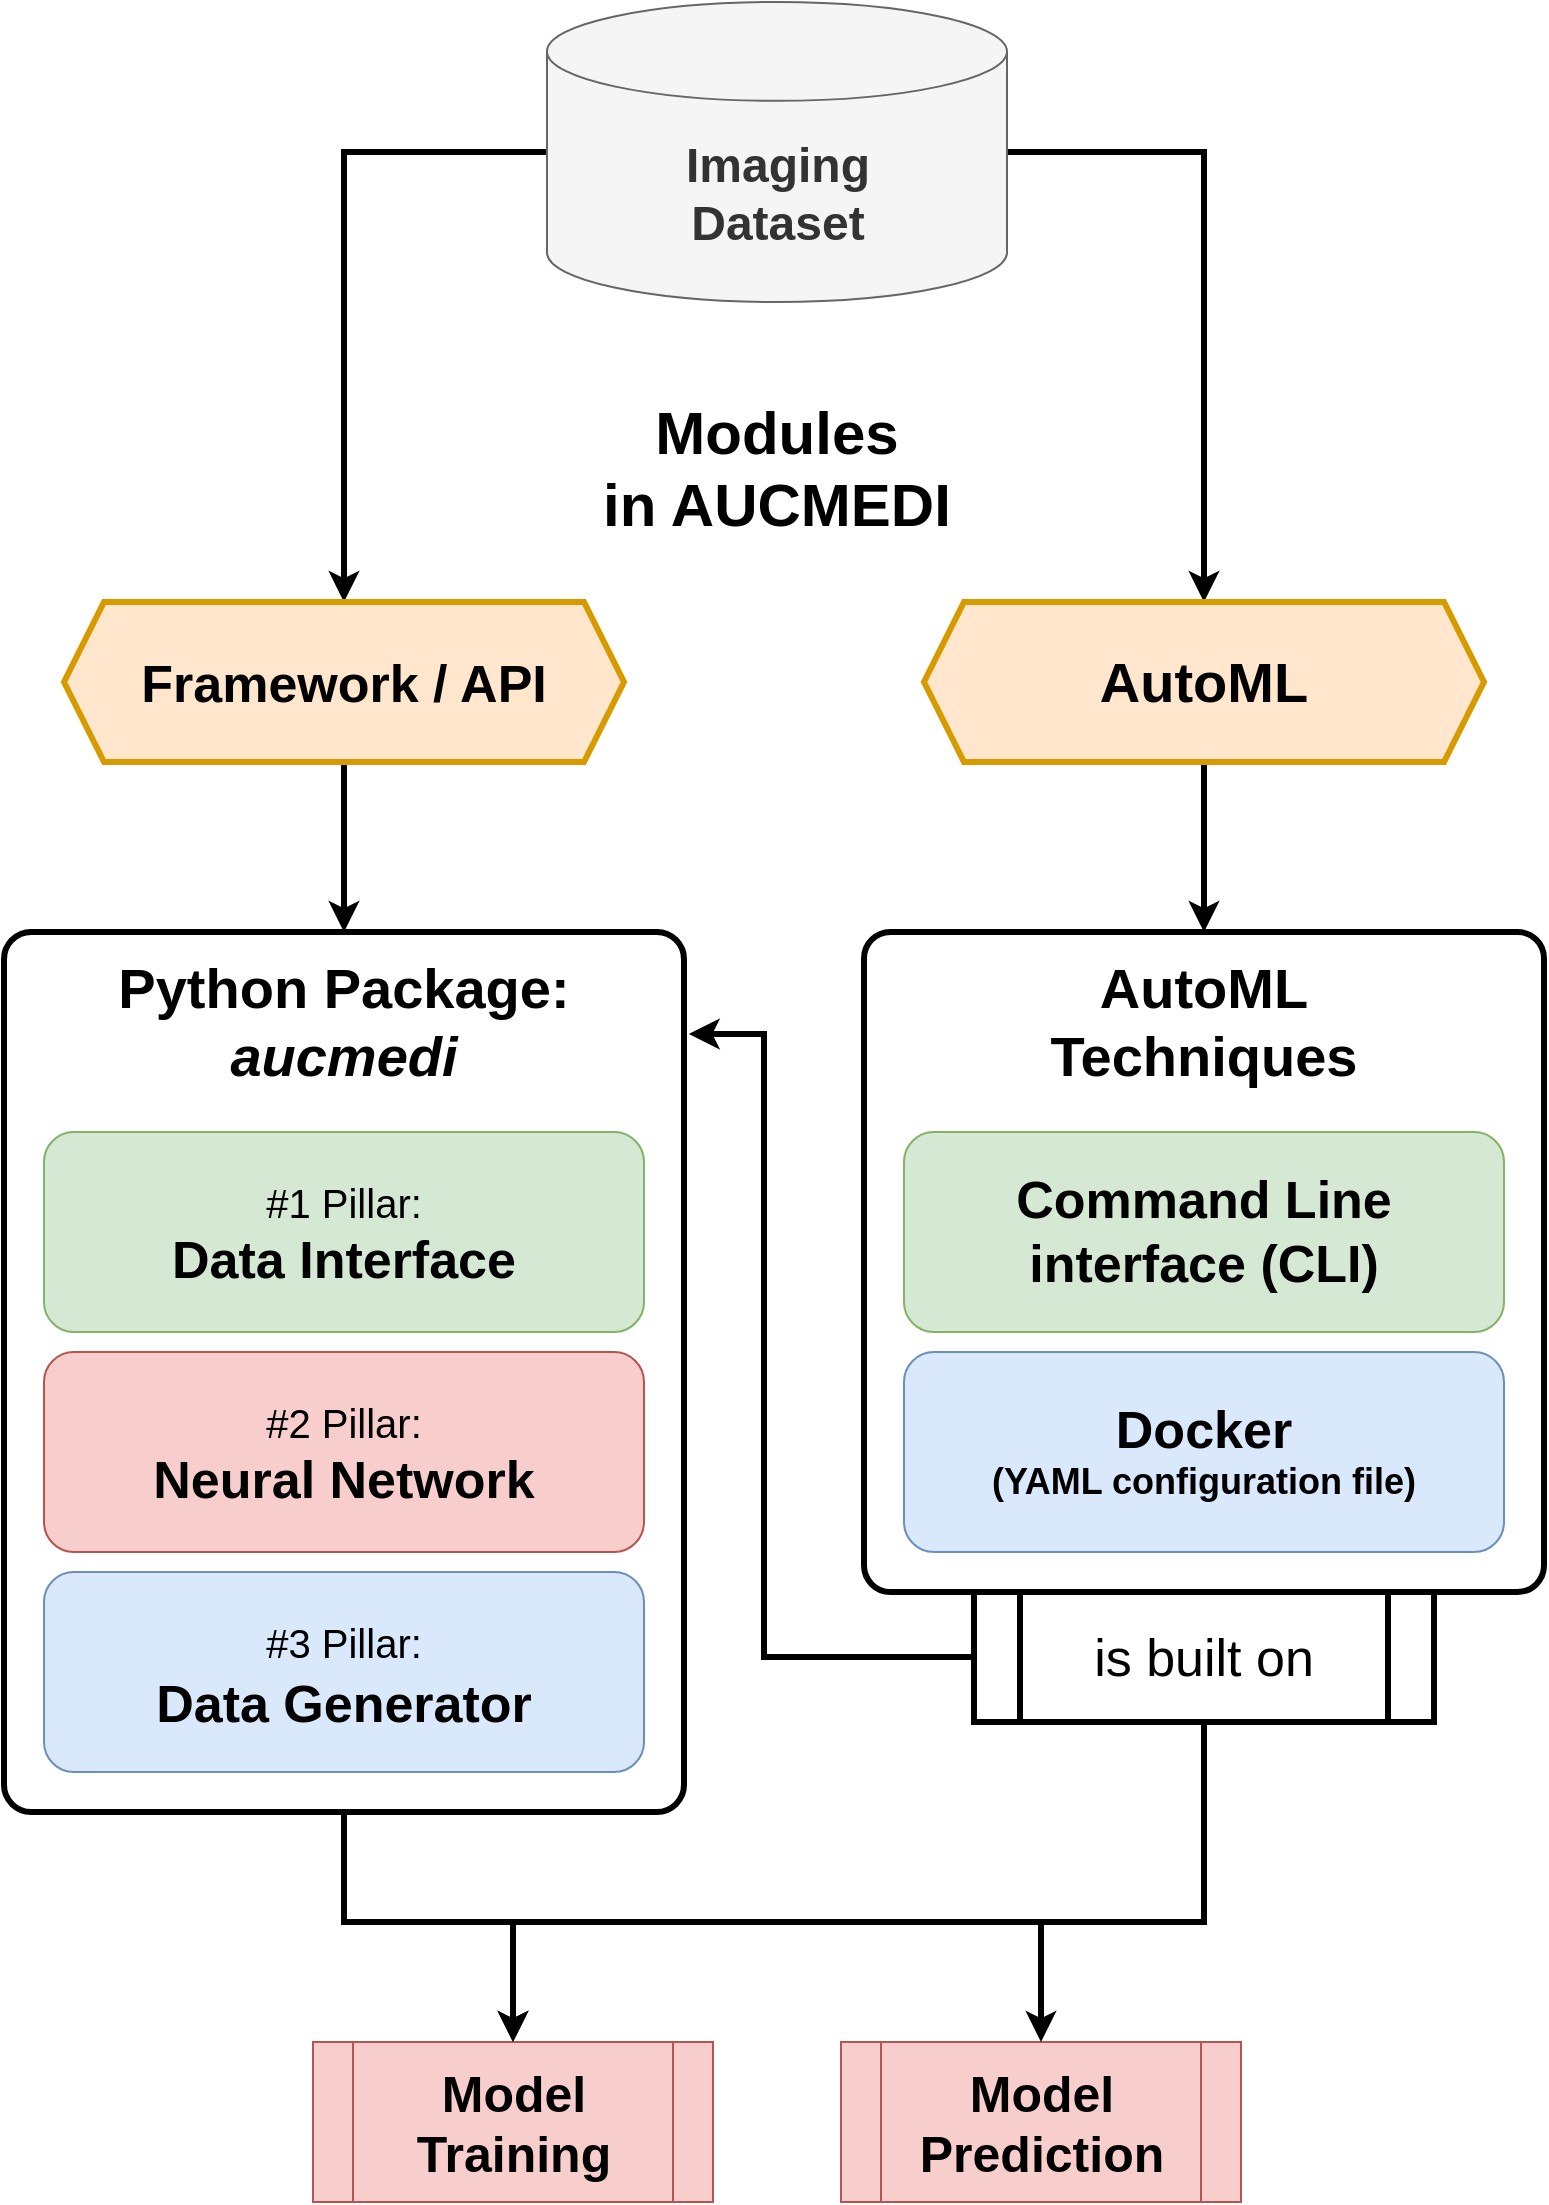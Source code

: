 <mxfile version="19.0.3" type="device"><diagram id="Y3FxYfprjLi3GGuL_y6j" name="Page-1"><mxGraphModel dx="2675" dy="2195" grid="1" gridSize="10" guides="1" tooltips="1" connect="1" arrows="1" fold="1" page="1" pageScale="1" pageWidth="827" pageHeight="1169" math="0" shadow="0"><root><mxCell id="0"/><mxCell id="1" parent="0"/><mxCell id="7Sw8TzUBZkpcF2cHJGOE-29" style="edgeStyle=orthogonalEdgeStyle;rounded=0;orthogonalLoop=1;jettySize=auto;html=1;entryX=0.5;entryY=0;entryDx=0;entryDy=0;fontSize=26;strokeWidth=3;" parent="1" source="7Sw8TzUBZkpcF2cHJGOE-2" target="pe6ruL8o526zXLX8FnUG-49" edge="1"><mxGeometry relative="1" as="geometry"><Array as="points"><mxPoint x="110" y="580"/><mxPoint x="194" y="580"/></Array></mxGeometry></mxCell><mxCell id="7Sw8TzUBZkpcF2cHJGOE-2" value="" style="rounded=1;whiteSpace=wrap;html=1;arcSize=4;strokeWidth=3;" parent="1" vertex="1"><mxGeometry x="-60" y="85" width="340" height="440" as="geometry"/></mxCell><mxCell id="pe6ruL8o526zXLX8FnUG-1" value="&lt;div style=&quot;font-size: 20px&quot;&gt;&lt;font style=&quot;font-size: 20px&quot;&gt;&lt;font style=&quot;font-size: 20px&quot;&gt;#1 Pillar:&lt;/font&gt;&lt;/font&gt;&lt;b&gt;&lt;font style=&quot;font-size: 24px&quot;&gt;&lt;br&gt;&lt;/font&gt;&lt;/b&gt;&lt;/div&gt;&lt;div&gt;&lt;font size=&quot;1&quot;&gt;&lt;b&gt;&lt;font style=&quot;font-size: 24px&quot;&gt;&lt;font style=&quot;font-size: 24px&quot;&gt;&lt;font style=&quot;font-size: 26px&quot;&gt;Data Interface&lt;/font&gt;&lt;/font&gt;&lt;/font&gt;&lt;/b&gt;&lt;/font&gt;&lt;/div&gt;" style="rounded=1;whiteSpace=wrap;html=1;fillColor=#d5e8d4;strokeColor=#82b366;" parent="1" vertex="1"><mxGeometry x="-40" y="185" width="300" height="100" as="geometry"/></mxCell><mxCell id="7Sw8TzUBZkpcF2cHJGOE-26" style="edgeStyle=orthogonalEdgeStyle;rounded=0;orthogonalLoop=1;jettySize=auto;html=1;entryX=0.5;entryY=0;entryDx=0;entryDy=0;fontSize=26;strokeWidth=3;exitX=1;exitY=0.5;exitDx=0;exitDy=0;exitPerimeter=0;" parent="1" source="pe6ruL8o526zXLX8FnUG-6" target="7Sw8TzUBZkpcF2cHJGOE-7" edge="1"><mxGeometry relative="1" as="geometry"/></mxCell><mxCell id="7Sw8TzUBZkpcF2cHJGOE-27" style="edgeStyle=orthogonalEdgeStyle;rounded=0;orthogonalLoop=1;jettySize=auto;html=1;entryX=0.5;entryY=0;entryDx=0;entryDy=0;fontSize=26;strokeWidth=3;exitX=0;exitY=0.5;exitDx=0;exitDy=0;exitPerimeter=0;" parent="1" source="pe6ruL8o526zXLX8FnUG-6" target="7Sw8TzUBZkpcF2cHJGOE-6" edge="1"><mxGeometry relative="1" as="geometry"/></mxCell><mxCell id="pe6ruL8o526zXLX8FnUG-6" value="&lt;div&gt;&lt;b&gt;&lt;font style=&quot;font-size: 24px&quot;&gt;Imaging&lt;/font&gt;&lt;/b&gt;&lt;/div&gt;&lt;div&gt;&lt;b&gt;&lt;font style=&quot;font-size: 24px&quot;&gt;Dataset&lt;/font&gt;&lt;/b&gt;&lt;/div&gt;" style="shape=cylinder3;whiteSpace=wrap;html=1;boundedLbl=1;backgroundOutline=1;size=24.714;fillColor=#f5f5f5;fontColor=#333333;strokeColor=#666666;" parent="1" vertex="1"><mxGeometry x="211.5" y="-380" width="230" height="150" as="geometry"/></mxCell><mxCell id="pe6ruL8o526zXLX8FnUG-7" value="&lt;div style=&quot;font-size: 18px&quot;&gt;&lt;font style=&quot;font-size: 18px&quot; size=&quot;1&quot;&gt;&lt;font style=&quot;font-size: 20px&quot;&gt;#2 Pillar:&lt;/font&gt;&lt;/font&gt;&lt;b&gt;&lt;font style=&quot;font-size: 24px&quot;&gt;&lt;br&gt;&lt;/font&gt;&lt;/b&gt;&lt;/div&gt;&lt;div&gt;&lt;font size=&quot;1&quot;&gt;&lt;b&gt;&lt;font style=&quot;font-size: 24px&quot;&gt;&lt;font style=&quot;font-size: 24px&quot;&gt;&lt;font style=&quot;font-size: 26px&quot;&gt;Neural Network&lt;/font&gt;&lt;/font&gt;&lt;/font&gt;&lt;/b&gt;&lt;/font&gt;&lt;/div&gt;" style="rounded=1;whiteSpace=wrap;html=1;fillColor=#f8cecc;strokeColor=#b85450;" parent="1" vertex="1"><mxGeometry x="-40" y="295" width="300" height="100" as="geometry"/></mxCell><mxCell id="pe6ruL8o526zXLX8FnUG-8" value="&lt;div style=&quot;font-size: 20px&quot;&gt;&lt;font style=&quot;font-size: 20px&quot;&gt;&lt;font style=&quot;font-size: 20px&quot;&gt;#3 Pillar:&lt;/font&gt;&lt;/font&gt;&lt;font style=&quot;font-size: 20px&quot;&gt;&lt;b&gt;&lt;font style=&quot;font-size: 26px&quot;&gt;&lt;br&gt;&lt;/font&gt;&lt;/b&gt;&lt;/font&gt;&lt;/div&gt;&lt;div style=&quot;font-size: 26px&quot;&gt;&lt;font style=&quot;font-size: 26px&quot;&gt;&lt;b&gt;&lt;font style=&quot;font-size: 26px&quot;&gt;&lt;font style=&quot;font-size: 26px&quot;&gt;&lt;font style=&quot;font-size: 26px&quot;&gt;Data Generator&lt;/font&gt;&lt;/font&gt;&lt;/font&gt;&lt;/b&gt;&lt;/font&gt;&lt;/div&gt;" style="rounded=1;whiteSpace=wrap;html=1;fillColor=#dae8fc;strokeColor=#6c8ebf;" parent="1" vertex="1"><mxGeometry x="-40" y="405" width="300" height="100" as="geometry"/></mxCell><mxCell id="pe6ruL8o526zXLX8FnUG-49" value="&lt;div style=&quot;font-size: 25px&quot;&gt;&lt;font style=&quot;font-size: 25px&quot;&gt;&lt;b&gt;&lt;font style=&quot;font-size: 25px&quot;&gt;Model&lt;/font&gt;&lt;/b&gt;&lt;/font&gt;&lt;/div&gt;&lt;div style=&quot;font-size: 25px&quot;&gt;&lt;font style=&quot;font-size: 25px&quot;&gt;&lt;b&gt;&lt;font style=&quot;font-size: 25px&quot;&gt;Training&lt;br&gt;&lt;/font&gt;&lt;/b&gt;&lt;/font&gt;&lt;/div&gt;" style="shape=process;whiteSpace=wrap;html=1;backgroundOutline=1;fontSize=12;fillColor=#f8cecc;strokeColor=#b85450;" parent="1" vertex="1"><mxGeometry x="94.5" y="640" width="200" height="80" as="geometry"/></mxCell><mxCell id="pe6ruL8o526zXLX8FnUG-50" value="&lt;div style=&quot;font-size: 25px&quot;&gt;&lt;font style=&quot;font-size: 25px&quot;&gt;&lt;b&gt;&lt;font style=&quot;font-size: 25px&quot;&gt;Model&lt;/font&gt;&lt;/b&gt;&lt;/font&gt;&lt;/div&gt;&lt;div style=&quot;font-size: 25px&quot;&gt;&lt;font style=&quot;font-size: 25px&quot;&gt;&lt;b&gt;&lt;font style=&quot;font-size: 25px&quot;&gt;Prediction&lt;br&gt;&lt;/font&gt;&lt;/b&gt;&lt;/font&gt;&lt;/div&gt;" style="shape=process;whiteSpace=wrap;html=1;backgroundOutline=1;fontSize=12;fillColor=#f8cecc;strokeColor=#b85450;" parent="1" vertex="1"><mxGeometry x="358.5" y="640" width="200" height="80" as="geometry"/></mxCell><mxCell id="7Sw8TzUBZkpcF2cHJGOE-3" value="&lt;div style=&quot;font-size: 28px&quot;&gt;&lt;font style=&quot;font-size: 28px&quot;&gt;&lt;b&gt;&lt;font style=&quot;font-size: 28px&quot;&gt;Python Package:&lt;/font&gt;&lt;/b&gt;&lt;/font&gt;&lt;/div&gt;&lt;div style=&quot;font-size: 28px&quot;&gt;&lt;font style=&quot;font-size: 28px&quot;&gt;&lt;b&gt;&lt;font style=&quot;font-size: 28px&quot;&gt;&lt;i&gt;aucmedi&lt;/i&gt;&lt;br&gt;&lt;/font&gt;&lt;/b&gt;&lt;/font&gt;&lt;/div&gt;" style="text;html=1;strokeColor=none;fillColor=none;align=center;verticalAlign=middle;whiteSpace=wrap;rounded=0;" parent="1" vertex="1"><mxGeometry x="-15" y="115" width="250" height="30" as="geometry"/></mxCell><mxCell id="7Sw8TzUBZkpcF2cHJGOE-19" style="edgeStyle=orthogonalEdgeStyle;rounded=0;orthogonalLoop=1;jettySize=auto;html=1;entryX=0.5;entryY=0;entryDx=0;entryDy=0;fontSize=26;strokeWidth=3;" parent="1" source="7Sw8TzUBZkpcF2cHJGOE-6" target="7Sw8TzUBZkpcF2cHJGOE-2" edge="1"><mxGeometry relative="1" as="geometry"/></mxCell><mxCell id="7Sw8TzUBZkpcF2cHJGOE-6" value="&lt;font style=&quot;font-size: 26px&quot;&gt;&lt;b&gt;Framework / API&lt;br&gt;&lt;/b&gt;&lt;/font&gt;" style="shape=hexagon;perimeter=hexagonPerimeter2;whiteSpace=wrap;html=1;fixedSize=1;fontSize=28;strokeWidth=3;fillColor=#ffe6cc;strokeColor=#d79b00;" parent="1" vertex="1"><mxGeometry x="-30" y="-80" width="280" height="80" as="geometry"/></mxCell><mxCell id="7Sw8TzUBZkpcF2cHJGOE-18" style="edgeStyle=orthogonalEdgeStyle;rounded=0;orthogonalLoop=1;jettySize=auto;html=1;entryX=0.5;entryY=0;entryDx=0;entryDy=0;fontSize=26;strokeWidth=3;" parent="1" source="7Sw8TzUBZkpcF2cHJGOE-7" target="7Sw8TzUBZkpcF2cHJGOE-13" edge="1"><mxGeometry relative="1" as="geometry"/></mxCell><mxCell id="7Sw8TzUBZkpcF2cHJGOE-7" value="&lt;b&gt;AutoML&lt;/b&gt;" style="shape=hexagon;perimeter=hexagonPerimeter2;whiteSpace=wrap;html=1;fixedSize=1;fontSize=28;strokeWidth=3;fillColor=#ffe6cc;strokeColor=#d79b00;" parent="1" vertex="1"><mxGeometry x="400" y="-80" width="280" height="80" as="geometry"/></mxCell><mxCell id="7Sw8TzUBZkpcF2cHJGOE-13" value="" style="rounded=1;whiteSpace=wrap;html=1;arcSize=4;strokeWidth=3;" parent="1" vertex="1"><mxGeometry x="370" y="85" width="340" height="330" as="geometry"/></mxCell><mxCell id="7Sw8TzUBZkpcF2cHJGOE-14" value="&lt;div style=&quot;font-size: 28px&quot;&gt;&lt;font style=&quot;font-size: 28px&quot;&gt;&lt;b&gt;&lt;font style=&quot;font-size: 28px&quot;&gt;AutoML Techniques&lt;br&gt;&lt;/font&gt;&lt;/b&gt;&lt;/font&gt;&lt;/div&gt;" style="text;html=1;strokeColor=none;fillColor=none;align=center;verticalAlign=middle;whiteSpace=wrap;rounded=0;" parent="1" vertex="1"><mxGeometry x="415" y="115" width="250" height="30" as="geometry"/></mxCell><mxCell id="7Sw8TzUBZkpcF2cHJGOE-15" value="&lt;div style=&quot;font-size: 30px&quot;&gt;&lt;font style=&quot;font-size: 30px&quot;&gt;&lt;b&gt;&lt;font style=&quot;font-size: 30px&quot;&gt;&lt;font style=&quot;font-size: 30px&quot;&gt;Modules&lt;/font&gt;&lt;br&gt;&lt;/font&gt;&lt;/b&gt;&lt;/font&gt;&lt;/div&gt;&lt;div style=&quot;font-size: 30px&quot;&gt;&lt;font style=&quot;font-size: 30px&quot;&gt;&lt;b&gt;&lt;font style=&quot;font-size: 30px&quot;&gt;in AUCMEDI&lt;/font&gt;&lt;/b&gt;&lt;/font&gt;&lt;/div&gt;" style="text;html=1;strokeColor=none;fillColor=none;align=center;verticalAlign=middle;whiteSpace=wrap;rounded=0;fontSize=26;" parent="1" vertex="1"><mxGeometry x="220" y="-190" width="213" height="85" as="geometry"/></mxCell><mxCell id="7Sw8TzUBZkpcF2cHJGOE-16" value="&lt;div&gt;&lt;font size=&quot;1&quot;&gt;&lt;b&gt;&lt;font style=&quot;font-size: 24px&quot;&gt;&lt;font style=&quot;font-size: 24px&quot;&gt;&lt;font style=&quot;font-size: 26px&quot;&gt;Command Line interface (CLI)&lt;br&gt;&lt;/font&gt;&lt;/font&gt;&lt;/font&gt;&lt;/b&gt;&lt;/font&gt;&lt;/div&gt;" style="rounded=1;whiteSpace=wrap;html=1;fillColor=#d5e8d4;strokeColor=#82b366;" parent="1" vertex="1"><mxGeometry x="390" y="185" width="300" height="100" as="geometry"/></mxCell><mxCell id="7Sw8TzUBZkpcF2cHJGOE-17" value="&lt;div style=&quot;font-size: 18px&quot;&gt;&lt;font style=&quot;font-size: 18px&quot; size=&quot;1&quot;&gt;&lt;b&gt;&lt;font style=&quot;font-size: 18px&quot;&gt;&lt;font style=&quot;font-size: 18px&quot;&gt;&lt;font style=&quot;font-size: 26px&quot;&gt;Docker&lt;/font&gt;&lt;/font&gt;&lt;/font&gt;&lt;/b&gt;&lt;/font&gt;&lt;/div&gt;&lt;div style=&quot;font-size: 18px&quot;&gt;&lt;font style=&quot;font-size: 18px&quot;&gt;&lt;b&gt;&lt;font style=&quot;font-size: 18px&quot;&gt;&lt;font style=&quot;font-size: 18px&quot;&gt;&lt;font style=&quot;font-size: 18px&quot;&gt;&lt;font style=&quot;font-size: 18px&quot;&gt;(YAML configuration file)&lt;/font&gt;&lt;br&gt;&lt;/font&gt;&lt;/font&gt;&lt;/font&gt;&lt;/b&gt;&lt;/font&gt;&lt;/div&gt;" style="rounded=1;whiteSpace=wrap;html=1;fillColor=#dae8fc;strokeColor=#6c8ebf;" parent="1" vertex="1"><mxGeometry x="390" y="295" width="300" height="100" as="geometry"/></mxCell><mxCell id="7Sw8TzUBZkpcF2cHJGOE-24" style="edgeStyle=orthogonalEdgeStyle;rounded=0;orthogonalLoop=1;jettySize=auto;html=1;entryX=1.007;entryY=0.117;entryDx=0;entryDy=0;fontSize=26;strokeWidth=3;entryPerimeter=0;" parent="1" source="7Sw8TzUBZkpcF2cHJGOE-20" target="7Sw8TzUBZkpcF2cHJGOE-2" edge="1"><mxGeometry relative="1" as="geometry"><Array as="points"><mxPoint x="320" y="448"/><mxPoint x="320" y="136"/><mxPoint x="282" y="136"/></Array></mxGeometry></mxCell><mxCell id="7Sw8TzUBZkpcF2cHJGOE-28" style="edgeStyle=orthogonalEdgeStyle;rounded=0;orthogonalLoop=1;jettySize=auto;html=1;entryX=0.5;entryY=0;entryDx=0;entryDy=0;fontSize=26;strokeWidth=3;" parent="1" source="7Sw8TzUBZkpcF2cHJGOE-20" target="pe6ruL8o526zXLX8FnUG-50" edge="1"><mxGeometry relative="1" as="geometry"><Array as="points"><mxPoint x="540" y="580"/><mxPoint x="458" y="580"/></Array></mxGeometry></mxCell><mxCell id="7Sw8TzUBZkpcF2cHJGOE-31" style="edgeStyle=orthogonalEdgeStyle;rounded=0;orthogonalLoop=1;jettySize=auto;html=1;entryX=0.5;entryY=0;entryDx=0;entryDy=0;fontSize=26;strokeWidth=3;" parent="1" source="7Sw8TzUBZkpcF2cHJGOE-20" target="pe6ruL8o526zXLX8FnUG-49" edge="1"><mxGeometry relative="1" as="geometry"><Array as="points"><mxPoint x="540" y="580"/><mxPoint x="194" y="580"/></Array></mxGeometry></mxCell><mxCell id="7Sw8TzUBZkpcF2cHJGOE-20" value="&lt;font style=&quot;font-size: 26px&quot;&gt;is built on&lt;/font&gt;" style="shape=process;whiteSpace=wrap;html=1;backgroundOutline=1;fontSize=26;strokeWidth=3;" parent="1" vertex="1"><mxGeometry x="425" y="415" width="230" height="65" as="geometry"/></mxCell></root></mxGraphModel></diagram></mxfile>